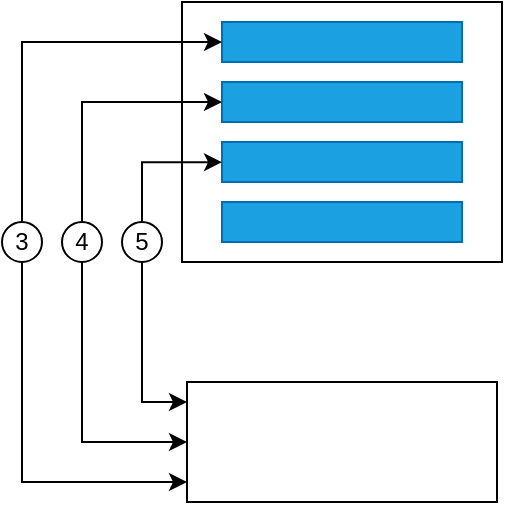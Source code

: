 <mxfile version="28.2.5">
  <diagram name="第 1 页" id="DKbf9dmjsP7fvO9kBE2q">
    <mxGraphModel dx="872" dy="532" grid="1" gridSize="10" guides="1" tooltips="1" connect="1" arrows="1" fold="1" page="1" pageScale="1" pageWidth="827" pageHeight="1169" math="0" shadow="0">
      <root>
        <mxCell id="0" />
        <mxCell id="1" parent="0" />
        <mxCell id="073cDV9OZKLBj1v4pkw0-8" value="" style="rounded=0;whiteSpace=wrap;html=1;" vertex="1" parent="1">
          <mxGeometry x="220" y="70" width="160" height="130" as="geometry" />
        </mxCell>
        <mxCell id="073cDV9OZKLBj1v4pkw0-1" value="" style="rounded=0;whiteSpace=wrap;html=1;fillColor=#1ba1e2;fontColor=#ffffff;strokeColor=#006EAF;" vertex="1" parent="1">
          <mxGeometry x="240" y="80" width="120" height="20" as="geometry" />
        </mxCell>
        <mxCell id="073cDV9OZKLBj1v4pkw0-2" value="" style="rounded=0;whiteSpace=wrap;html=1;fillColor=#1ba1e2;fontColor=#ffffff;strokeColor=#006EAF;" vertex="1" parent="1">
          <mxGeometry x="240" y="110" width="120" height="20" as="geometry" />
        </mxCell>
        <mxCell id="073cDV9OZKLBj1v4pkw0-3" value="" style="rounded=0;whiteSpace=wrap;html=1;fillColor=#1ba1e2;fontColor=#ffffff;strokeColor=#006EAF;" vertex="1" parent="1">
          <mxGeometry x="240" y="140" width="120" height="20" as="geometry" />
        </mxCell>
        <mxCell id="073cDV9OZKLBj1v4pkw0-4" value="" style="rounded=0;whiteSpace=wrap;html=1;fillColor=#1ba1e2;fontColor=#ffffff;strokeColor=#006EAF;" vertex="1" parent="1">
          <mxGeometry x="240" y="170" width="120" height="20" as="geometry" />
        </mxCell>
        <mxCell id="073cDV9OZKLBj1v4pkw0-5" value="" style="rounded=0;whiteSpace=wrap;html=1;" vertex="1" parent="1">
          <mxGeometry x="222.5" y="260" width="155" height="60" as="geometry" />
        </mxCell>
        <mxCell id="073cDV9OZKLBj1v4pkw0-10" value="" style="edgeStyle=orthogonalEdgeStyle;rounded=0;orthogonalLoop=1;jettySize=auto;html=1;entryX=0;entryY=0.5;entryDx=0;entryDy=0;exitX=0.5;exitY=0;exitDx=0;exitDy=0;" edge="1" parent="1" source="073cDV9OZKLBj1v4pkw0-18">
          <mxGeometry relative="1" as="geometry">
            <mxPoint x="140" y="200" as="sourcePoint" />
            <mxPoint x="240" y="90" as="targetPoint" />
            <Array as="points">
              <mxPoint x="140" y="90" />
            </Array>
          </mxGeometry>
        </mxCell>
        <mxCell id="073cDV9OZKLBj1v4pkw0-14" value="" style="edgeStyle=orthogonalEdgeStyle;rounded=0;orthogonalLoop=1;jettySize=auto;html=1;entryX=0;entryY=0.5;entryDx=0;entryDy=0;" edge="1" parent="1">
          <mxGeometry relative="1" as="geometry">
            <mxPoint x="170" y="180" as="sourcePoint" />
            <mxPoint x="240" y="120.04" as="targetPoint" />
            <Array as="points">
              <mxPoint x="170" y="120" />
            </Array>
          </mxGeometry>
        </mxCell>
        <mxCell id="073cDV9OZKLBj1v4pkw0-15" value="" style="edgeStyle=orthogonalEdgeStyle;rounded=0;orthogonalLoop=1;jettySize=auto;html=1;entryX=0;entryY=0.5;entryDx=0;entryDy=0;" edge="1" parent="1">
          <mxGeometry relative="1" as="geometry">
            <mxPoint x="200" y="180" as="sourcePoint" />
            <mxPoint x="240" y="150.08" as="targetPoint" />
            <Array as="points">
              <mxPoint x="200" y="150.01" />
            </Array>
          </mxGeometry>
        </mxCell>
        <mxCell id="073cDV9OZKLBj1v4pkw0-26" value="" style="edgeStyle=orthogonalEdgeStyle;rounded=0;orthogonalLoop=1;jettySize=auto;html=1;" edge="1" parent="1" source="073cDV9OZKLBj1v4pkw0-18" target="073cDV9OZKLBj1v4pkw0-5">
          <mxGeometry relative="1" as="geometry">
            <mxPoint x="150" y="310" as="targetPoint" />
            <Array as="points">
              <mxPoint x="140" y="310" />
            </Array>
          </mxGeometry>
        </mxCell>
        <mxCell id="073cDV9OZKLBj1v4pkw0-18" value="3" style="ellipse;whiteSpace=wrap;html=1;" vertex="1" parent="1">
          <mxGeometry x="130" y="180" width="20" height="20" as="geometry" />
        </mxCell>
        <mxCell id="073cDV9OZKLBj1v4pkw0-24" value="" style="edgeStyle=orthogonalEdgeStyle;rounded=0;orthogonalLoop=1;jettySize=auto;html=1;entryX=0;entryY=0.5;entryDx=0;entryDy=0;" edge="1" parent="1" source="073cDV9OZKLBj1v4pkw0-19" target="073cDV9OZKLBj1v4pkw0-5">
          <mxGeometry relative="1" as="geometry">
            <mxPoint x="220" y="280" as="targetPoint" />
            <Array as="points">
              <mxPoint x="170" y="290" />
            </Array>
          </mxGeometry>
        </mxCell>
        <mxCell id="073cDV9OZKLBj1v4pkw0-19" value="4" style="ellipse;whiteSpace=wrap;html=1;" vertex="1" parent="1">
          <mxGeometry x="160" y="180" width="20" height="20" as="geometry" />
        </mxCell>
        <mxCell id="073cDV9OZKLBj1v4pkw0-22" value="" style="edgeStyle=orthogonalEdgeStyle;rounded=0;orthogonalLoop=1;jettySize=auto;html=1;" edge="1" parent="1" source="073cDV9OZKLBj1v4pkw0-20" target="073cDV9OZKLBj1v4pkw0-5">
          <mxGeometry relative="1" as="geometry">
            <Array as="points">
              <mxPoint x="200" y="270" />
            </Array>
          </mxGeometry>
        </mxCell>
        <mxCell id="073cDV9OZKLBj1v4pkw0-20" value="5" style="ellipse;whiteSpace=wrap;html=1;" vertex="1" parent="1">
          <mxGeometry x="190" y="180" width="20" height="20" as="geometry" />
        </mxCell>
      </root>
    </mxGraphModel>
  </diagram>
</mxfile>
